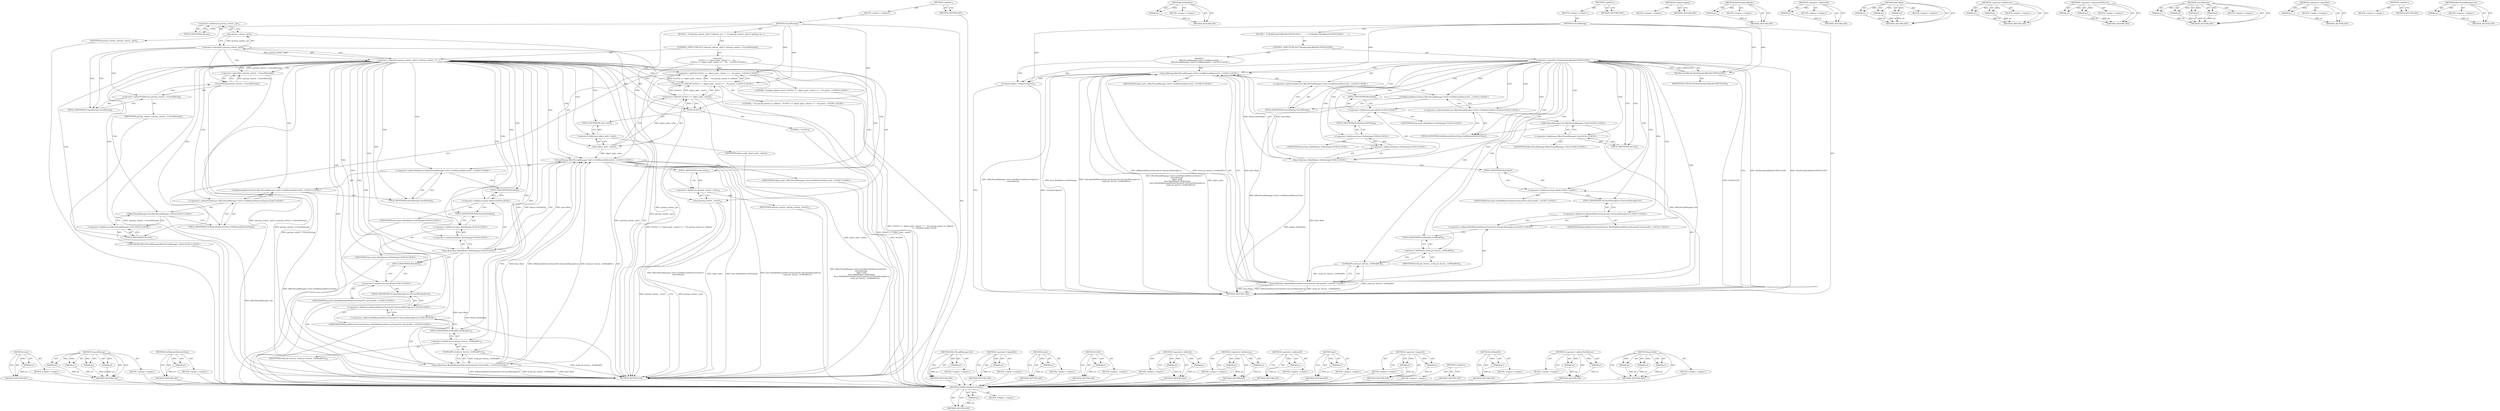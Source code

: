 digraph "base.Bind" {
vulnerable_84 [label=<(METHOD,GetBluetoothDeviceClient)>];
vulnerable_85 [label=<(PARAM,p1)>];
vulnerable_86 [label=<(BLOCK,&lt;empty&gt;,&lt;empty&gt;)>];
vulnerable_87 [label=<(METHOD_RETURN,ANY)>];
vulnerable_107 [label=<(METHOD,GetWeakPtr)>];
vulnerable_108 [label=<(PARAM,p1)>];
vulnerable_109 [label=<(BLOCK,&lt;empty&gt;,&lt;empty&gt;)>];
vulnerable_110 [label=<(METHOD_RETURN,ANY)>];
vulnerable_6 [label=<(METHOD,&lt;global&gt;)<SUB>1</SUB>>];
vulnerable_7 [label=<(BLOCK,&lt;empty&gt;,&lt;empty&gt;)<SUB>1</SUB>>];
vulnerable_8 [label=<(METHOD,CancelPairing)<SUB>1</SUB>>];
vulnerable_9 [label=<(BLOCK,{
  if (!RunPairingCallbacks(CANCELLED)) {
    ...,{
  if (!RunPairingCallbacks(CANCELLED)) {
    ...)<SUB>1</SUB>>];
vulnerable_10 [label=<(CONTROL_STRUCTURE,IF,if (!RunPairingCallbacks(CANCELLED)))<SUB>2</SUB>>];
vulnerable_11 [label=<(&lt;operator&gt;.logicalNot,!RunPairingCallbacks(CANCELLED))<SUB>2</SUB>>];
vulnerable_12 [label=<(RunPairingCallbacks,RunPairingCallbacks(CANCELLED))<SUB>2</SUB>>];
vulnerable_13 [label=<(IDENTIFIER,CANCELLED,RunPairingCallbacks(CANCELLED))<SUB>2</SUB>>];
vulnerable_14 [label="<(BLOCK,{
     DBusThreadManager::Get()-&gt;GetBluetoothDe...,{
     DBusThreadManager::Get()-&gt;GetBluetoothDe...)<SUB>2</SUB>>"];
vulnerable_15 [label="<(CancelPairing,DBusThreadManager::Get()-&gt;GetBluetoothDeviceCli...)<SUB>3</SUB>>"];
vulnerable_16 [label="<(&lt;operator&gt;.indirectFieldAccess,DBusThreadManager::Get()-&gt;GetBluetoothDeviceCli...)<SUB>3</SUB>>"];
vulnerable_17 [label="<(GetBluetoothDeviceClient,DBusThreadManager::Get()-&gt;GetBluetoothDeviceCli...)<SUB>3</SUB>>"];
vulnerable_18 [label="<(&lt;operator&gt;.indirectFieldAccess,DBusThreadManager::Get()-&gt;GetBluetoothDeviceClient)<SUB>3</SUB>>"];
vulnerable_19 [label="<(DBusThreadManager.Get,DBusThreadManager::Get())<SUB>3</SUB>>"];
vulnerable_20 [label="<(&lt;operator&gt;.fieldAccess,DBusThreadManager::Get)<SUB>3</SUB>>"];
vulnerable_21 [label="<(IDENTIFIER,DBusThreadManager,DBusThreadManager::Get())<SUB>3</SUB>>"];
vulnerable_22 [label=<(FIELD_IDENTIFIER,Get,Get)<SUB>3</SUB>>];
vulnerable_23 [label=<(FIELD_IDENTIFIER,GetBluetoothDeviceClient,GetBluetoothDeviceClient)<SUB>3</SUB>>];
vulnerable_24 [label=<(FIELD_IDENTIFIER,CancelPairing,CancelPairing)<SUB>3</SUB>>];
vulnerable_25 [label="<(IDENTIFIER,object_path_,DBusThreadManager::Get()-&gt;GetBluetoothDeviceCli...)<SUB>5</SUB>>"];
vulnerable_26 [label="<(base.Bind,base::Bind(&amp;base::DoNothing))<SUB>6</SUB>>"];
vulnerable_27 [label="<(&lt;operator&gt;.fieldAccess,base::Bind)<SUB>6</SUB>>"];
vulnerable_28 [label="<(IDENTIFIER,base,base::Bind(&amp;base::DoNothing))<SUB>6</SUB>>"];
vulnerable_29 [label=<(FIELD_IDENTIFIER,Bind,Bind)<SUB>6</SUB>>];
vulnerable_30 [label="<(&lt;operator&gt;.addressOf,&amp;base::DoNothing)<SUB>6</SUB>>"];
vulnerable_31 [label="<(&lt;operator&gt;.fieldAccess,base::DoNothing)<SUB>6</SUB>>"];
vulnerable_32 [label="<(IDENTIFIER,base,base::Bind(&amp;base::DoNothing))<SUB>6</SUB>>"];
vulnerable_33 [label=<(FIELD_IDENTIFIER,DoNothing,DoNothing)<SUB>6</SUB>>];
vulnerable_34 [label="<(base.Bind,base::Bind(&amp;BluetoothDeviceChromeOS::OnCancelPa...)<SUB>7</SUB>>"];
vulnerable_35 [label="<(&lt;operator&gt;.fieldAccess,base::Bind)<SUB>7</SUB>>"];
vulnerable_36 [label="<(IDENTIFIER,base,base::Bind(&amp;BluetoothDeviceChromeOS::OnCancelPa...)<SUB>7</SUB>>"];
vulnerable_37 [label=<(FIELD_IDENTIFIER,Bind,Bind)<SUB>7</SUB>>];
vulnerable_38 [label="<(&lt;operator&gt;.addressOf,&amp;BluetoothDeviceChromeOS::OnCancelPairingError)<SUB>7</SUB>>"];
vulnerable_39 [label="<(&lt;operator&gt;.fieldAccess,BluetoothDeviceChromeOS::OnCancelPairingError)<SUB>7</SUB>>"];
vulnerable_40 [label="<(IDENTIFIER,BluetoothDeviceChromeOS,base::Bind(&amp;BluetoothDeviceChromeOS::OnCancelPa...)<SUB>7</SUB>>"];
vulnerable_41 [label=<(FIELD_IDENTIFIER,OnCancelPairingError,OnCancelPairingError)<SUB>7</SUB>>];
vulnerable_42 [label=<(GetWeakPtr,weak_ptr_factory_.GetWeakPtr())<SUB>8</SUB>>];
vulnerable_43 [label=<(&lt;operator&gt;.fieldAccess,weak_ptr_factory_.GetWeakPtr)<SUB>8</SUB>>];
vulnerable_44 [label=<(IDENTIFIER,weak_ptr_factory_,weak_ptr_factory_.GetWeakPtr())<SUB>8</SUB>>];
vulnerable_45 [label=<(FIELD_IDENTIFIER,GetWeakPtr,GetWeakPtr)<SUB>8</SUB>>];
vulnerable_46 [label=<(UnregisterAgent,UnregisterAgent())<SUB>10</SUB>>];
vulnerable_47 [label=<(METHOD_RETURN,void)<SUB>1</SUB>>];
vulnerable_49 [label=<(METHOD_RETURN,ANY)<SUB>1</SUB>>];
vulnerable_111 [label=<(METHOD,UnregisterAgent)>];
vulnerable_112 [label=<(BLOCK,&lt;empty&gt;,&lt;empty&gt;)>];
vulnerable_113 [label=<(METHOD_RETURN,ANY)>];
vulnerable_68 [label=<(METHOD,RunPairingCallbacks)>];
vulnerable_69 [label=<(PARAM,p1)>];
vulnerable_70 [label=<(BLOCK,&lt;empty&gt;,&lt;empty&gt;)>];
vulnerable_71 [label=<(METHOD_RETURN,ANY)>];
vulnerable_103 [label=<(METHOD,&lt;operator&gt;.addressOf)>];
vulnerable_104 [label=<(PARAM,p1)>];
vulnerable_105 [label=<(BLOCK,&lt;empty&gt;,&lt;empty&gt;)>];
vulnerable_106 [label=<(METHOD_RETURN,ANY)>];
vulnerable_97 [label=<(METHOD,base.Bind)>];
vulnerable_98 [label=<(PARAM,p1)>];
vulnerable_99 [label=<(PARAM,p2)>];
vulnerable_100 [label=<(PARAM,p3)>];
vulnerable_101 [label=<(BLOCK,&lt;empty&gt;,&lt;empty&gt;)>];
vulnerable_102 [label=<(METHOD_RETURN,ANY)>];
vulnerable_92 [label=<(METHOD,&lt;operator&gt;.fieldAccess)>];
vulnerable_93 [label=<(PARAM,p1)>];
vulnerable_94 [label=<(PARAM,p2)>];
vulnerable_95 [label=<(BLOCK,&lt;empty&gt;,&lt;empty&gt;)>];
vulnerable_96 [label=<(METHOD_RETURN,ANY)>];
vulnerable_79 [label=<(METHOD,&lt;operator&gt;.indirectFieldAccess)>];
vulnerable_80 [label=<(PARAM,p1)>];
vulnerable_81 [label=<(PARAM,p2)>];
vulnerable_82 [label=<(BLOCK,&lt;empty&gt;,&lt;empty&gt;)>];
vulnerable_83 [label=<(METHOD_RETURN,ANY)>];
vulnerable_72 [label=<(METHOD,CancelPairing)>];
vulnerable_73 [label=<(PARAM,p1)>];
vulnerable_74 [label=<(PARAM,p2)>];
vulnerable_75 [label=<(PARAM,p3)>];
vulnerable_76 [label=<(PARAM,p4)>];
vulnerable_77 [label=<(BLOCK,&lt;empty&gt;,&lt;empty&gt;)>];
vulnerable_78 [label=<(METHOD_RETURN,ANY)>];
vulnerable_64 [label=<(METHOD,&lt;operator&gt;.logicalNot)>];
vulnerable_65 [label=<(PARAM,p1)>];
vulnerable_66 [label=<(BLOCK,&lt;empty&gt;,&lt;empty&gt;)>];
vulnerable_67 [label=<(METHOD_RETURN,ANY)>];
vulnerable_58 [label=<(METHOD,&lt;global&gt;)<SUB>1</SUB>>];
vulnerable_59 [label=<(BLOCK,&lt;empty&gt;,&lt;empty&gt;)>];
vulnerable_60 [label=<(METHOD_RETURN,ANY)>];
vulnerable_88 [label=<(METHOD,DBusThreadManager.Get)>];
vulnerable_89 [label=<(PARAM,p1)>];
vulnerable_90 [label=<(BLOCK,&lt;empty&gt;,&lt;empty&gt;)>];
vulnerable_91 [label=<(METHOD_RETURN,ANY)>];
fixed_157 [label=<(METHOD,reset)>];
fixed_158 [label=<(PARAM,p1)>];
fixed_159 [label=<(BLOCK,&lt;empty&gt;,&lt;empty&gt;)>];
fixed_160 [label=<(METHOD_RETURN,ANY)>];
fixed_110 [label=<(METHOD,CancelPairing)>];
fixed_111 [label=<(PARAM,p1)>];
fixed_112 [label=<(PARAM,p2)>];
fixed_113 [label=<(PARAM,p3)>];
fixed_114 [label=<(PARAM,p4)>];
fixed_115 [label=<(BLOCK,&lt;empty&gt;,&lt;empty&gt;)>];
fixed_116 [label=<(METHOD_RETURN,ANY)>];
fixed_135 [label=<(METHOD,GetBluetoothDeviceClient)>];
fixed_136 [label=<(PARAM,p1)>];
fixed_137 [label=<(BLOCK,&lt;empty&gt;,&lt;empty&gt;)>];
fixed_138 [label=<(METHOD_RETURN,ANY)>];
fixed_6 [label=<(METHOD,&lt;global&gt;)<SUB>1</SUB>>];
fixed_7 [label=<(BLOCK,&lt;empty&gt;,&lt;empty&gt;)<SUB>1</SUB>>];
fixed_8 [label=<(METHOD,CancelPairing)<SUB>1</SUB>>];
fixed_9 [label=<(BLOCK,{
  if (!pairing_context_.get() || !pairing_con...,{
  if (!pairing_context_.get() || !pairing_con...)<SUB>1</SUB>>];
fixed_10 [label=<(CONTROL_STRUCTURE,IF,if (!pairing_context_.get() || !pairing_context_-&gt;CancelPairing()))<SUB>2</SUB>>];
fixed_11 [label=<(&lt;operator&gt;.logicalOr,!pairing_context_.get() || !pairing_context_-&gt;C...)<SUB>2</SUB>>];
fixed_12 [label=<(&lt;operator&gt;.logicalNot,!pairing_context_.get())<SUB>2</SUB>>];
fixed_13 [label=<(get,pairing_context_.get())<SUB>2</SUB>>];
fixed_14 [label=<(&lt;operator&gt;.fieldAccess,pairing_context_.get)<SUB>2</SUB>>];
fixed_15 [label=<(IDENTIFIER,pairing_context_,pairing_context_.get())<SUB>2</SUB>>];
fixed_16 [label=<(FIELD_IDENTIFIER,get,get)<SUB>2</SUB>>];
fixed_17 [label=<(&lt;operator&gt;.logicalNot,!pairing_context_-&gt;CancelPairing())<SUB>2</SUB>>];
fixed_18 [label=<(CancelPairing,pairing_context_-&gt;CancelPairing())<SUB>2</SUB>>];
fixed_19 [label=<(&lt;operator&gt;.indirectFieldAccess,pairing_context_-&gt;CancelPairing)<SUB>2</SUB>>];
fixed_20 [label=<(IDENTIFIER,pairing_context_,pairing_context_-&gt;CancelPairing())<SUB>2</SUB>>];
fixed_21 [label=<(FIELD_IDENTIFIER,CancelPairing,CancelPairing)<SUB>2</SUB>>];
fixed_22 [label="<(BLOCK,{
    VLOG(1) &lt;&lt; object_path_.value() &lt;&lt; &quot;: No ...,{
    VLOG(1) &lt;&lt; object_path_.value() &lt;&lt; &quot;: No ...)<SUB>2</SUB>>"];
fixed_23 [label="<(&lt;operator&gt;.shiftLeft,VLOG(1) &lt;&lt; object_path_.value() &lt;&lt; &quot;: No pairin...)<SUB>3</SUB>>"];
fixed_24 [label="<(&lt;operator&gt;.shiftLeft,VLOG(1) &lt;&lt; object_path_.value() &lt;&lt; &quot;: No pairin...)<SUB>3</SUB>>"];
fixed_25 [label=<(&lt;operator&gt;.shiftLeft,VLOG(1) &lt;&lt; object_path_.value())<SUB>3</SUB>>];
fixed_26 [label=<(VLOG,VLOG(1))<SUB>3</SUB>>];
fixed_27 [label=<(LITERAL,1,VLOG(1))<SUB>3</SUB>>];
fixed_28 [label=<(value,object_path_.value())<SUB>3</SUB>>];
fixed_29 [label=<(&lt;operator&gt;.fieldAccess,object_path_.value)<SUB>3</SUB>>];
fixed_30 [label=<(IDENTIFIER,object_path_,object_path_.value())<SUB>3</SUB>>];
fixed_31 [label=<(FIELD_IDENTIFIER,value,value)<SUB>3</SUB>>];
fixed_32 [label="<(LITERAL,&quot;: No pairing context or callback. &quot;,VLOG(1) &lt;&lt; object_path_.value() &lt;&lt; &quot;: No pairin...)<SUB>3</SUB>>"];
fixed_33 [label="<(LITERAL,&quot;Sending explicit cancel&quot;,VLOG(1) &lt;&lt; object_path_.value() &lt;&lt; &quot;: No pairin...)<SUB>4</SUB>>"];
fixed_34 [label="<(CancelPairing,DBusThreadManager::Get()-&gt;GetBluetoothDeviceCli...)<SUB>5</SUB>>"];
fixed_35 [label="<(&lt;operator&gt;.indirectFieldAccess,DBusThreadManager::Get()-&gt;GetBluetoothDeviceCli...)<SUB>5</SUB>>"];
fixed_36 [label="<(GetBluetoothDeviceClient,DBusThreadManager::Get()-&gt;GetBluetoothDeviceCli...)<SUB>5</SUB>>"];
fixed_37 [label="<(&lt;operator&gt;.indirectFieldAccess,DBusThreadManager::Get()-&gt;GetBluetoothDeviceClient)<SUB>5</SUB>>"];
fixed_38 [label="<(DBusThreadManager.Get,DBusThreadManager::Get())<SUB>5</SUB>>"];
fixed_39 [label="<(&lt;operator&gt;.fieldAccess,DBusThreadManager::Get)<SUB>5</SUB>>"];
fixed_40 [label="<(IDENTIFIER,DBusThreadManager,DBusThreadManager::Get())<SUB>5</SUB>>"];
fixed_41 [label=<(FIELD_IDENTIFIER,Get,Get)<SUB>5</SUB>>];
fixed_42 [label=<(FIELD_IDENTIFIER,GetBluetoothDeviceClient,GetBluetoothDeviceClient)<SUB>5</SUB>>];
fixed_43 [label=<(FIELD_IDENTIFIER,CancelPairing,CancelPairing)<SUB>5</SUB>>];
fixed_44 [label="<(IDENTIFIER,object_path_,DBusThreadManager::Get()-&gt;GetBluetoothDeviceCli...)<SUB>7</SUB>>"];
fixed_45 [label="<(base.Bind,base::Bind(&amp;base::DoNothing))<SUB>8</SUB>>"];
fixed_46 [label="<(&lt;operator&gt;.fieldAccess,base::Bind)<SUB>8</SUB>>"];
fixed_47 [label="<(IDENTIFIER,base,base::Bind(&amp;base::DoNothing))<SUB>8</SUB>>"];
fixed_48 [label=<(FIELD_IDENTIFIER,Bind,Bind)<SUB>8</SUB>>];
fixed_49 [label="<(&lt;operator&gt;.addressOf,&amp;base::DoNothing)<SUB>8</SUB>>"];
fixed_50 [label="<(&lt;operator&gt;.fieldAccess,base::DoNothing)<SUB>8</SUB>>"];
fixed_51 [label="<(IDENTIFIER,base,base::Bind(&amp;base::DoNothing))<SUB>8</SUB>>"];
fixed_52 [label=<(FIELD_IDENTIFIER,DoNothing,DoNothing)<SUB>8</SUB>>];
fixed_53 [label="<(base.Bind,base::Bind(&amp;BluetoothDeviceChromeOS::OnCancelPa...)<SUB>9</SUB>>"];
fixed_54 [label="<(&lt;operator&gt;.fieldAccess,base::Bind)<SUB>9</SUB>>"];
fixed_55 [label="<(IDENTIFIER,base,base::Bind(&amp;BluetoothDeviceChromeOS::OnCancelPa...)<SUB>9</SUB>>"];
fixed_56 [label=<(FIELD_IDENTIFIER,Bind,Bind)<SUB>9</SUB>>];
fixed_57 [label="<(&lt;operator&gt;.addressOf,&amp;BluetoothDeviceChromeOS::OnCancelPairingError)<SUB>9</SUB>>"];
fixed_58 [label="<(&lt;operator&gt;.fieldAccess,BluetoothDeviceChromeOS::OnCancelPairingError)<SUB>9</SUB>>"];
fixed_59 [label="<(IDENTIFIER,BluetoothDeviceChromeOS,base::Bind(&amp;BluetoothDeviceChromeOS::OnCancelPa...)<SUB>9</SUB>>"];
fixed_60 [label=<(FIELD_IDENTIFIER,OnCancelPairingError,OnCancelPairingError)<SUB>9</SUB>>];
fixed_61 [label=<(GetWeakPtr,weak_ptr_factory_.GetWeakPtr())<SUB>10</SUB>>];
fixed_62 [label=<(&lt;operator&gt;.fieldAccess,weak_ptr_factory_.GetWeakPtr)<SUB>10</SUB>>];
fixed_63 [label=<(IDENTIFIER,weak_ptr_factory_,weak_ptr_factory_.GetWeakPtr())<SUB>10</SUB>>];
fixed_64 [label=<(FIELD_IDENTIFIER,GetWeakPtr,GetWeakPtr)<SUB>10</SUB>>];
fixed_65 [label=<(reset,pairing_context_.reset())<SUB>14</SUB>>];
fixed_66 [label=<(&lt;operator&gt;.fieldAccess,pairing_context_.reset)<SUB>14</SUB>>];
fixed_67 [label=<(IDENTIFIER,pairing_context_,pairing_context_.reset())<SUB>14</SUB>>];
fixed_68 [label=<(FIELD_IDENTIFIER,reset,reset)<SUB>14</SUB>>];
fixed_69 [label=<(METHOD_RETURN,void)<SUB>1</SUB>>];
fixed_71 [label=<(METHOD_RETURN,ANY)<SUB>1</SUB>>];
fixed_139 [label=<(METHOD,DBusThreadManager.Get)>];
fixed_140 [label=<(PARAM,p1)>];
fixed_141 [label=<(BLOCK,&lt;empty&gt;,&lt;empty&gt;)>];
fixed_142 [label=<(METHOD_RETURN,ANY)>];
fixed_97 [label=<(METHOD,&lt;operator&gt;.logicalNot)>];
fixed_98 [label=<(PARAM,p1)>];
fixed_99 [label=<(BLOCK,&lt;empty&gt;,&lt;empty&gt;)>];
fixed_100 [label=<(METHOD_RETURN,ANY)>];
fixed_131 [label=<(METHOD,value)>];
fixed_132 [label=<(PARAM,p1)>];
fixed_133 [label=<(BLOCK,&lt;empty&gt;,&lt;empty&gt;)>];
fixed_134 [label=<(METHOD_RETURN,ANY)>];
fixed_127 [label=<(METHOD,VLOG)>];
fixed_128 [label=<(PARAM,p1)>];
fixed_129 [label=<(BLOCK,&lt;empty&gt;,&lt;empty&gt;)>];
fixed_130 [label=<(METHOD_RETURN,ANY)>];
fixed_122 [label=<(METHOD,&lt;operator&gt;.shiftLeft)>];
fixed_123 [label=<(PARAM,p1)>];
fixed_124 [label=<(PARAM,p2)>];
fixed_125 [label=<(BLOCK,&lt;empty&gt;,&lt;empty&gt;)>];
fixed_126 [label=<(METHOD_RETURN,ANY)>];
fixed_105 [label=<(METHOD,&lt;operator&gt;.fieldAccess)>];
fixed_106 [label=<(PARAM,p1)>];
fixed_107 [label=<(PARAM,p2)>];
fixed_108 [label=<(BLOCK,&lt;empty&gt;,&lt;empty&gt;)>];
fixed_109 [label=<(METHOD_RETURN,ANY)>];
fixed_149 [label=<(METHOD,&lt;operator&gt;.addressOf)>];
fixed_150 [label=<(PARAM,p1)>];
fixed_151 [label=<(BLOCK,&lt;empty&gt;,&lt;empty&gt;)>];
fixed_152 [label=<(METHOD_RETURN,ANY)>];
fixed_101 [label=<(METHOD,get)>];
fixed_102 [label=<(PARAM,p1)>];
fixed_103 [label=<(BLOCK,&lt;empty&gt;,&lt;empty&gt;)>];
fixed_104 [label=<(METHOD_RETURN,ANY)>];
fixed_92 [label=<(METHOD,&lt;operator&gt;.logicalOr)>];
fixed_93 [label=<(PARAM,p1)>];
fixed_94 [label=<(PARAM,p2)>];
fixed_95 [label=<(BLOCK,&lt;empty&gt;,&lt;empty&gt;)>];
fixed_96 [label=<(METHOD_RETURN,ANY)>];
fixed_86 [label=<(METHOD,&lt;global&gt;)<SUB>1</SUB>>];
fixed_87 [label=<(BLOCK,&lt;empty&gt;,&lt;empty&gt;)>];
fixed_88 [label=<(METHOD_RETURN,ANY)>];
fixed_153 [label=<(METHOD,GetWeakPtr)>];
fixed_154 [label=<(PARAM,p1)>];
fixed_155 [label=<(BLOCK,&lt;empty&gt;,&lt;empty&gt;)>];
fixed_156 [label=<(METHOD_RETURN,ANY)>];
fixed_117 [label=<(METHOD,&lt;operator&gt;.indirectFieldAccess)>];
fixed_118 [label=<(PARAM,p1)>];
fixed_119 [label=<(PARAM,p2)>];
fixed_120 [label=<(BLOCK,&lt;empty&gt;,&lt;empty&gt;)>];
fixed_121 [label=<(METHOD_RETURN,ANY)>];
fixed_143 [label=<(METHOD,base.Bind)>];
fixed_144 [label=<(PARAM,p1)>];
fixed_145 [label=<(PARAM,p2)>];
fixed_146 [label=<(PARAM,p3)>];
fixed_147 [label=<(BLOCK,&lt;empty&gt;,&lt;empty&gt;)>];
fixed_148 [label=<(METHOD_RETURN,ANY)>];
vulnerable_84 -> vulnerable_85  [key=0, label="AST: "];
vulnerable_84 -> vulnerable_85  [key=1, label="DDG: "];
vulnerable_84 -> vulnerable_86  [key=0, label="AST: "];
vulnerable_84 -> vulnerable_87  [key=0, label="AST: "];
vulnerable_84 -> vulnerable_87  [key=1, label="CFG: "];
vulnerable_85 -> vulnerable_87  [key=0, label="DDG: p1"];
vulnerable_107 -> vulnerable_108  [key=0, label="AST: "];
vulnerable_107 -> vulnerable_108  [key=1, label="DDG: "];
vulnerable_107 -> vulnerable_109  [key=0, label="AST: "];
vulnerable_107 -> vulnerable_110  [key=0, label="AST: "];
vulnerable_107 -> vulnerable_110  [key=1, label="CFG: "];
vulnerable_108 -> vulnerable_110  [key=0, label="DDG: p1"];
vulnerable_6 -> vulnerable_7  [key=0, label="AST: "];
vulnerable_6 -> vulnerable_49  [key=0, label="AST: "];
vulnerable_6 -> vulnerable_49  [key=1, label="CFG: "];
vulnerable_7 -> vulnerable_8  [key=0, label="AST: "];
vulnerable_8 -> vulnerable_9  [key=0, label="AST: "];
vulnerable_8 -> vulnerable_47  [key=0, label="AST: "];
vulnerable_8 -> vulnerable_12  [key=0, label="CFG: "];
vulnerable_8 -> vulnerable_12  [key=1, label="DDG: "];
vulnerable_8 -> vulnerable_46  [key=0, label="DDG: "];
vulnerable_8 -> vulnerable_15  [key=0, label="DDG: "];
vulnerable_9 -> vulnerable_10  [key=0, label="AST: "];
vulnerable_10 -> vulnerable_11  [key=0, label="AST: "];
vulnerable_10 -> vulnerable_14  [key=0, label="AST: "];
vulnerable_11 -> vulnerable_12  [key=0, label="AST: "];
vulnerable_11 -> vulnerable_47  [key=0, label="CFG: "];
vulnerable_11 -> vulnerable_47  [key=1, label="DDG: RunPairingCallbacks(CANCELLED)"];
vulnerable_11 -> vulnerable_47  [key=2, label="DDG: !RunPairingCallbacks(CANCELLED)"];
vulnerable_11 -> vulnerable_22  [key=0, label="CFG: "];
vulnerable_11 -> vulnerable_22  [key=1, label="CDG: "];
vulnerable_11 -> vulnerable_24  [key=0, label="CDG: "];
vulnerable_11 -> vulnerable_16  [key=0, label="CDG: "];
vulnerable_11 -> vulnerable_17  [key=0, label="CDG: "];
vulnerable_11 -> vulnerable_15  [key=0, label="CDG: "];
vulnerable_11 -> vulnerable_30  [key=0, label="CDG: "];
vulnerable_11 -> vulnerable_34  [key=0, label="CDG: "];
vulnerable_11 -> vulnerable_33  [key=0, label="CDG: "];
vulnerable_11 -> vulnerable_26  [key=0, label="CDG: "];
vulnerable_11 -> vulnerable_42  [key=0, label="CDG: "];
vulnerable_11 -> vulnerable_23  [key=0, label="CDG: "];
vulnerable_11 -> vulnerable_19  [key=0, label="CDG: "];
vulnerable_11 -> vulnerable_37  [key=0, label="CDG: "];
vulnerable_11 -> vulnerable_46  [key=0, label="CDG: "];
vulnerable_11 -> vulnerable_20  [key=0, label="CDG: "];
vulnerable_11 -> vulnerable_38  [key=0, label="CDG: "];
vulnerable_11 -> vulnerable_41  [key=0, label="CDG: "];
vulnerable_11 -> vulnerable_45  [key=0, label="CDG: "];
vulnerable_11 -> vulnerable_27  [key=0, label="CDG: "];
vulnerable_11 -> vulnerable_29  [key=0, label="CDG: "];
vulnerable_11 -> vulnerable_18  [key=0, label="CDG: "];
vulnerable_11 -> vulnerable_35  [key=0, label="CDG: "];
vulnerable_11 -> vulnerable_39  [key=0, label="CDG: "];
vulnerable_11 -> vulnerable_31  [key=0, label="CDG: "];
vulnerable_11 -> vulnerable_43  [key=0, label="CDG: "];
vulnerable_12 -> vulnerable_13  [key=0, label="AST: "];
vulnerable_12 -> vulnerable_11  [key=0, label="CFG: "];
vulnerable_12 -> vulnerable_11  [key=1, label="DDG: CANCELLED"];
vulnerable_12 -> vulnerable_47  [key=0, label="DDG: CANCELLED"];
vulnerable_14 -> vulnerable_15  [key=0, label="AST: "];
vulnerable_14 -> vulnerable_46  [key=0, label="AST: "];
vulnerable_15 -> vulnerable_16  [key=0, label="AST: "];
vulnerable_15 -> vulnerable_25  [key=0, label="AST: "];
vulnerable_15 -> vulnerable_26  [key=0, label="AST: "];
vulnerable_15 -> vulnerable_34  [key=0, label="AST: "];
vulnerable_15 -> vulnerable_46  [key=0, label="CFG: "];
vulnerable_15 -> vulnerable_47  [key=0, label="DDG: DBusThreadManager::Get()-&gt;GetBluetoothDeviceClient()-&gt;
         CancelPairing"];
vulnerable_15 -> vulnerable_47  [key=1, label="DDG: base::Bind(&amp;base::DoNothing)"];
vulnerable_15 -> vulnerable_47  [key=2, label="DDG: base::Bind(&amp;BluetoothDeviceChromeOS::OnCancelPairingError,
                        weak_ptr_factory_.GetWeakPtr())"];
vulnerable_15 -> vulnerable_47  [key=3, label="DDG: DBusThreadManager::Get()-&gt;GetBluetoothDeviceClient()-&gt;
         CancelPairing(
             object_path_,
            base::Bind(&amp;base::DoNothing),
            base::Bind(&amp;BluetoothDeviceChromeOS::OnCancelPairingError,
                        weak_ptr_factory_.GetWeakPtr()))"];
vulnerable_15 -> vulnerable_47  [key=4, label="DDG: object_path_"];
vulnerable_16 -> vulnerable_17  [key=0, label="AST: "];
vulnerable_16 -> vulnerable_24  [key=0, label="AST: "];
vulnerable_16 -> vulnerable_29  [key=0, label="CFG: "];
vulnerable_17 -> vulnerable_18  [key=0, label="AST: "];
vulnerable_17 -> vulnerable_24  [key=0, label="CFG: "];
vulnerable_17 -> vulnerable_47  [key=0, label="DDG: DBusThreadManager::Get()-&gt;GetBluetoothDeviceClient"];
vulnerable_18 -> vulnerable_19  [key=0, label="AST: "];
vulnerable_18 -> vulnerable_23  [key=0, label="AST: "];
vulnerable_18 -> vulnerable_17  [key=0, label="CFG: "];
vulnerable_19 -> vulnerable_20  [key=0, label="AST: "];
vulnerable_19 -> vulnerable_23  [key=0, label="CFG: "];
vulnerable_19 -> vulnerable_47  [key=0, label="DDG: DBusThreadManager::Get"];
vulnerable_20 -> vulnerable_21  [key=0, label="AST: "];
vulnerable_20 -> vulnerable_22  [key=0, label="AST: "];
vulnerable_20 -> vulnerable_19  [key=0, label="CFG: "];
vulnerable_22 -> vulnerable_20  [key=0, label="CFG: "];
vulnerable_23 -> vulnerable_18  [key=0, label="CFG: "];
vulnerable_24 -> vulnerable_16  [key=0, label="CFG: "];
vulnerable_26 -> vulnerable_27  [key=0, label="AST: "];
vulnerable_26 -> vulnerable_30  [key=0, label="AST: "];
vulnerable_26 -> vulnerable_37  [key=0, label="CFG: "];
vulnerable_26 -> vulnerable_47  [key=0, label="DDG: &amp;base::DoNothing"];
vulnerable_26 -> vulnerable_15  [key=0, label="DDG: base::Bind"];
vulnerable_26 -> vulnerable_15  [key=1, label="DDG: &amp;base::DoNothing"];
vulnerable_26 -> vulnerable_34  [key=0, label="DDG: base::Bind"];
vulnerable_27 -> vulnerable_28  [key=0, label="AST: "];
vulnerable_27 -> vulnerable_29  [key=0, label="AST: "];
vulnerable_27 -> vulnerable_33  [key=0, label="CFG: "];
vulnerable_29 -> vulnerable_27  [key=0, label="CFG: "];
vulnerable_30 -> vulnerable_31  [key=0, label="AST: "];
vulnerable_30 -> vulnerable_26  [key=0, label="CFG: "];
vulnerable_31 -> vulnerable_32  [key=0, label="AST: "];
vulnerable_31 -> vulnerable_33  [key=0, label="AST: "];
vulnerable_31 -> vulnerable_30  [key=0, label="CFG: "];
vulnerable_33 -> vulnerable_31  [key=0, label="CFG: "];
vulnerable_34 -> vulnerable_35  [key=0, label="AST: "];
vulnerable_34 -> vulnerable_38  [key=0, label="AST: "];
vulnerable_34 -> vulnerable_42  [key=0, label="AST: "];
vulnerable_34 -> vulnerable_15  [key=0, label="CFG: "];
vulnerable_34 -> vulnerable_15  [key=1, label="DDG: base::Bind"];
vulnerable_34 -> vulnerable_15  [key=2, label="DDG: &amp;BluetoothDeviceChromeOS::OnCancelPairingError"];
vulnerable_34 -> vulnerable_15  [key=3, label="DDG: weak_ptr_factory_.GetWeakPtr()"];
vulnerable_34 -> vulnerable_47  [key=0, label="DDG: base::Bind"];
vulnerable_34 -> vulnerable_47  [key=1, label="DDG: &amp;BluetoothDeviceChromeOS::OnCancelPairingError"];
vulnerable_34 -> vulnerable_47  [key=2, label="DDG: weak_ptr_factory_.GetWeakPtr()"];
vulnerable_35 -> vulnerable_36  [key=0, label="AST: "];
vulnerable_35 -> vulnerable_37  [key=0, label="AST: "];
vulnerable_35 -> vulnerable_41  [key=0, label="CFG: "];
vulnerable_37 -> vulnerable_35  [key=0, label="CFG: "];
vulnerable_38 -> vulnerable_39  [key=0, label="AST: "];
vulnerable_38 -> vulnerable_45  [key=0, label="CFG: "];
vulnerable_39 -> vulnerable_40  [key=0, label="AST: "];
vulnerable_39 -> vulnerable_41  [key=0, label="AST: "];
vulnerable_39 -> vulnerable_38  [key=0, label="CFG: "];
vulnerable_41 -> vulnerable_39  [key=0, label="CFG: "];
vulnerable_42 -> vulnerable_43  [key=0, label="AST: "];
vulnerable_42 -> vulnerable_34  [key=0, label="CFG: "];
vulnerable_42 -> vulnerable_34  [key=1, label="DDG: weak_ptr_factory_.GetWeakPtr"];
vulnerable_42 -> vulnerable_47  [key=0, label="DDG: weak_ptr_factory_.GetWeakPtr"];
vulnerable_43 -> vulnerable_44  [key=0, label="AST: "];
vulnerable_43 -> vulnerable_45  [key=0, label="AST: "];
vulnerable_43 -> vulnerable_42  [key=0, label="CFG: "];
vulnerable_45 -> vulnerable_43  [key=0, label="CFG: "];
vulnerable_46 -> vulnerable_47  [key=0, label="CFG: "];
vulnerable_46 -> vulnerable_47  [key=1, label="DDG: UnregisterAgent()"];
vulnerable_111 -> vulnerable_112  [key=0, label="AST: "];
vulnerable_111 -> vulnerable_113  [key=0, label="AST: "];
vulnerable_111 -> vulnerable_113  [key=1, label="CFG: "];
vulnerable_68 -> vulnerable_69  [key=0, label="AST: "];
vulnerable_68 -> vulnerable_69  [key=1, label="DDG: "];
vulnerable_68 -> vulnerable_70  [key=0, label="AST: "];
vulnerable_68 -> vulnerable_71  [key=0, label="AST: "];
vulnerable_68 -> vulnerable_71  [key=1, label="CFG: "];
vulnerable_69 -> vulnerable_71  [key=0, label="DDG: p1"];
vulnerable_103 -> vulnerable_104  [key=0, label="AST: "];
vulnerable_103 -> vulnerable_104  [key=1, label="DDG: "];
vulnerable_103 -> vulnerable_105  [key=0, label="AST: "];
vulnerable_103 -> vulnerable_106  [key=0, label="AST: "];
vulnerable_103 -> vulnerable_106  [key=1, label="CFG: "];
vulnerable_104 -> vulnerable_106  [key=0, label="DDG: p1"];
vulnerable_97 -> vulnerable_98  [key=0, label="AST: "];
vulnerable_97 -> vulnerable_98  [key=1, label="DDG: "];
vulnerable_97 -> vulnerable_101  [key=0, label="AST: "];
vulnerable_97 -> vulnerable_99  [key=0, label="AST: "];
vulnerable_97 -> vulnerable_99  [key=1, label="DDG: "];
vulnerable_97 -> vulnerable_102  [key=0, label="AST: "];
vulnerable_97 -> vulnerable_102  [key=1, label="CFG: "];
vulnerable_97 -> vulnerable_100  [key=0, label="AST: "];
vulnerable_97 -> vulnerable_100  [key=1, label="DDG: "];
vulnerable_98 -> vulnerable_102  [key=0, label="DDG: p1"];
vulnerable_99 -> vulnerable_102  [key=0, label="DDG: p2"];
vulnerable_100 -> vulnerable_102  [key=0, label="DDG: p3"];
vulnerable_92 -> vulnerable_93  [key=0, label="AST: "];
vulnerable_92 -> vulnerable_93  [key=1, label="DDG: "];
vulnerable_92 -> vulnerable_95  [key=0, label="AST: "];
vulnerable_92 -> vulnerable_94  [key=0, label="AST: "];
vulnerable_92 -> vulnerable_94  [key=1, label="DDG: "];
vulnerable_92 -> vulnerable_96  [key=0, label="AST: "];
vulnerable_92 -> vulnerable_96  [key=1, label="CFG: "];
vulnerable_93 -> vulnerable_96  [key=0, label="DDG: p1"];
vulnerable_94 -> vulnerable_96  [key=0, label="DDG: p2"];
vulnerable_79 -> vulnerable_80  [key=0, label="AST: "];
vulnerable_79 -> vulnerable_80  [key=1, label="DDG: "];
vulnerable_79 -> vulnerable_82  [key=0, label="AST: "];
vulnerable_79 -> vulnerable_81  [key=0, label="AST: "];
vulnerable_79 -> vulnerable_81  [key=1, label="DDG: "];
vulnerable_79 -> vulnerable_83  [key=0, label="AST: "];
vulnerable_79 -> vulnerable_83  [key=1, label="CFG: "];
vulnerable_80 -> vulnerable_83  [key=0, label="DDG: p1"];
vulnerable_81 -> vulnerable_83  [key=0, label="DDG: p2"];
vulnerable_72 -> vulnerable_73  [key=0, label="AST: "];
vulnerable_72 -> vulnerable_73  [key=1, label="DDG: "];
vulnerable_72 -> vulnerable_77  [key=0, label="AST: "];
vulnerable_72 -> vulnerable_74  [key=0, label="AST: "];
vulnerable_72 -> vulnerable_74  [key=1, label="DDG: "];
vulnerable_72 -> vulnerable_78  [key=0, label="AST: "];
vulnerable_72 -> vulnerable_78  [key=1, label="CFG: "];
vulnerable_72 -> vulnerable_75  [key=0, label="AST: "];
vulnerable_72 -> vulnerable_75  [key=1, label="DDG: "];
vulnerable_72 -> vulnerable_76  [key=0, label="AST: "];
vulnerable_72 -> vulnerable_76  [key=1, label="DDG: "];
vulnerable_73 -> vulnerable_78  [key=0, label="DDG: p1"];
vulnerable_74 -> vulnerable_78  [key=0, label="DDG: p2"];
vulnerable_75 -> vulnerable_78  [key=0, label="DDG: p3"];
vulnerable_76 -> vulnerable_78  [key=0, label="DDG: p4"];
vulnerable_64 -> vulnerable_65  [key=0, label="AST: "];
vulnerable_64 -> vulnerable_65  [key=1, label="DDG: "];
vulnerable_64 -> vulnerable_66  [key=0, label="AST: "];
vulnerable_64 -> vulnerable_67  [key=0, label="AST: "];
vulnerable_64 -> vulnerable_67  [key=1, label="CFG: "];
vulnerable_65 -> vulnerable_67  [key=0, label="DDG: p1"];
vulnerable_58 -> vulnerable_59  [key=0, label="AST: "];
vulnerable_58 -> vulnerable_60  [key=0, label="AST: "];
vulnerable_58 -> vulnerable_60  [key=1, label="CFG: "];
vulnerable_88 -> vulnerable_89  [key=0, label="AST: "];
vulnerable_88 -> vulnerable_89  [key=1, label="DDG: "];
vulnerable_88 -> vulnerable_90  [key=0, label="AST: "];
vulnerable_88 -> vulnerable_91  [key=0, label="AST: "];
vulnerable_88 -> vulnerable_91  [key=1, label="CFG: "];
vulnerable_89 -> vulnerable_91  [key=0, label="DDG: p1"];
fixed_157 -> fixed_158  [key=0, label="AST: "];
fixed_157 -> fixed_158  [key=1, label="DDG: "];
fixed_157 -> fixed_159  [key=0, label="AST: "];
fixed_157 -> fixed_160  [key=0, label="AST: "];
fixed_157 -> fixed_160  [key=1, label="CFG: "];
fixed_158 -> fixed_160  [key=0, label="DDG: p1"];
fixed_159 -> vulnerable_84  [key=0];
fixed_160 -> vulnerable_84  [key=0];
fixed_110 -> fixed_111  [key=0, label="AST: "];
fixed_110 -> fixed_111  [key=1, label="DDG: "];
fixed_110 -> fixed_115  [key=0, label="AST: "];
fixed_110 -> fixed_112  [key=0, label="AST: "];
fixed_110 -> fixed_112  [key=1, label="DDG: "];
fixed_110 -> fixed_116  [key=0, label="AST: "];
fixed_110 -> fixed_116  [key=1, label="CFG: "];
fixed_110 -> fixed_113  [key=0, label="AST: "];
fixed_110 -> fixed_113  [key=1, label="DDG: "];
fixed_110 -> fixed_114  [key=0, label="AST: "];
fixed_110 -> fixed_114  [key=1, label="DDG: "];
fixed_111 -> fixed_116  [key=0, label="DDG: p1"];
fixed_112 -> fixed_116  [key=0, label="DDG: p2"];
fixed_113 -> fixed_116  [key=0, label="DDG: p3"];
fixed_114 -> fixed_116  [key=0, label="DDG: p4"];
fixed_115 -> vulnerable_84  [key=0];
fixed_116 -> vulnerable_84  [key=0];
fixed_135 -> fixed_136  [key=0, label="AST: "];
fixed_135 -> fixed_136  [key=1, label="DDG: "];
fixed_135 -> fixed_137  [key=0, label="AST: "];
fixed_135 -> fixed_138  [key=0, label="AST: "];
fixed_135 -> fixed_138  [key=1, label="CFG: "];
fixed_136 -> fixed_138  [key=0, label="DDG: p1"];
fixed_137 -> vulnerable_84  [key=0];
fixed_138 -> vulnerable_84  [key=0];
fixed_6 -> fixed_7  [key=0, label="AST: "];
fixed_6 -> fixed_71  [key=0, label="AST: "];
fixed_6 -> fixed_71  [key=1, label="CFG: "];
fixed_7 -> fixed_8  [key=0, label="AST: "];
fixed_8 -> fixed_9  [key=0, label="AST: "];
fixed_8 -> fixed_69  [key=0, label="AST: "];
fixed_8 -> fixed_16  [key=0, label="CFG: "];
fixed_8 -> fixed_23  [key=0, label="DDG: "];
fixed_8 -> fixed_34  [key=0, label="DDG: "];
fixed_8 -> fixed_24  [key=0, label="DDG: "];
fixed_8 -> fixed_26  [key=0, label="DDG: "];
fixed_9 -> fixed_10  [key=0, label="AST: "];
fixed_10 -> fixed_11  [key=0, label="AST: "];
fixed_10 -> fixed_22  [key=0, label="AST: "];
fixed_11 -> fixed_12  [key=0, label="AST: "];
fixed_11 -> fixed_17  [key=0, label="AST: "];
fixed_11 -> fixed_69  [key=0, label="CFG: "];
fixed_11 -> fixed_69  [key=1, label="DDG: !pairing_context_.get()"];
fixed_11 -> fixed_69  [key=2, label="DDG: !pairing_context_-&gt;CancelPairing()"];
fixed_11 -> fixed_69  [key=3, label="DDG: !pairing_context_.get() || !pairing_context_-&gt;CancelPairing()"];
fixed_11 -> fixed_26  [key=0, label="CFG: "];
fixed_11 -> fixed_26  [key=1, label="CDG: "];
fixed_11 -> fixed_34  [key=0, label="CDG: "];
fixed_11 -> fixed_48  [key=0, label="CDG: "];
fixed_11 -> fixed_68  [key=0, label="CDG: "];
fixed_11 -> fixed_49  [key=0, label="CDG: "];
fixed_11 -> fixed_60  [key=0, label="CDG: "];
fixed_11 -> fixed_64  [key=0, label="CDG: "];
fixed_11 -> fixed_42  [key=0, label="CDG: "];
fixed_11 -> fixed_57  [key=0, label="CDG: "];
fixed_11 -> fixed_28  [key=0, label="CDG: "];
fixed_11 -> fixed_66  [key=0, label="CDG: "];
fixed_11 -> fixed_52  [key=0, label="CDG: "];
fixed_11 -> fixed_37  [key=0, label="CDG: "];
fixed_11 -> fixed_46  [key=0, label="CDG: "];
fixed_11 -> fixed_38  [key=0, label="CDG: "];
fixed_11 -> fixed_25  [key=0, label="CDG: "];
fixed_11 -> fixed_56  [key=0, label="CDG: "];
fixed_11 -> fixed_45  [key=0, label="CDG: "];
fixed_11 -> fixed_29  [key=0, label="CDG: "];
fixed_11 -> fixed_65  [key=0, label="CDG: "];
fixed_11 -> fixed_50  [key=0, label="CDG: "];
fixed_11 -> fixed_35  [key=0, label="CDG: "];
fixed_11 -> fixed_54  [key=0, label="CDG: "];
fixed_11 -> fixed_43  [key=0, label="CDG: "];
fixed_11 -> fixed_24  [key=0, label="CDG: "];
fixed_11 -> fixed_58  [key=0, label="CDG: "];
fixed_11 -> fixed_61  [key=0, label="CDG: "];
fixed_11 -> fixed_23  [key=0, label="CDG: "];
fixed_11 -> fixed_36  [key=0, label="CDG: "];
fixed_11 -> fixed_53  [key=0, label="CDG: "];
fixed_11 -> fixed_41  [key=0, label="CDG: "];
fixed_11 -> fixed_62  [key=0, label="CDG: "];
fixed_11 -> fixed_39  [key=0, label="CDG: "];
fixed_11 -> fixed_31  [key=0, label="CDG: "];
fixed_12 -> fixed_13  [key=0, label="AST: "];
fixed_12 -> fixed_11  [key=0, label="CFG: "];
fixed_12 -> fixed_11  [key=1, label="DDG: pairing_context_.get()"];
fixed_12 -> fixed_21  [key=0, label="CFG: "];
fixed_12 -> fixed_21  [key=1, label="CDG: "];
fixed_12 -> fixed_69  [key=0, label="DDG: pairing_context_.get()"];
fixed_12 -> fixed_17  [key=0, label="CDG: "];
fixed_12 -> fixed_19  [key=0, label="CDG: "];
fixed_12 -> fixed_18  [key=0, label="CDG: "];
fixed_13 -> fixed_14  [key=0, label="AST: "];
fixed_13 -> fixed_12  [key=0, label="CFG: "];
fixed_13 -> fixed_12  [key=1, label="DDG: pairing_context_.get"];
fixed_13 -> fixed_69  [key=0, label="DDG: pairing_context_.get"];
fixed_14 -> fixed_15  [key=0, label="AST: "];
fixed_14 -> fixed_16  [key=0, label="AST: "];
fixed_14 -> fixed_13  [key=0, label="CFG: "];
fixed_15 -> vulnerable_84  [key=0];
fixed_16 -> fixed_14  [key=0, label="CFG: "];
fixed_17 -> fixed_18  [key=0, label="AST: "];
fixed_17 -> fixed_11  [key=0, label="CFG: "];
fixed_17 -> fixed_11  [key=1, label="DDG: pairing_context_-&gt;CancelPairing()"];
fixed_17 -> fixed_69  [key=0, label="DDG: pairing_context_-&gt;CancelPairing()"];
fixed_18 -> fixed_19  [key=0, label="AST: "];
fixed_18 -> fixed_17  [key=0, label="CFG: "];
fixed_18 -> fixed_17  [key=1, label="DDG: pairing_context_-&gt;CancelPairing"];
fixed_18 -> fixed_69  [key=0, label="DDG: pairing_context_-&gt;CancelPairing"];
fixed_19 -> fixed_20  [key=0, label="AST: "];
fixed_19 -> fixed_21  [key=0, label="AST: "];
fixed_19 -> fixed_18  [key=0, label="CFG: "];
fixed_20 -> vulnerable_84  [key=0];
fixed_21 -> fixed_19  [key=0, label="CFG: "];
fixed_22 -> fixed_23  [key=0, label="AST: "];
fixed_22 -> fixed_34  [key=0, label="AST: "];
fixed_22 -> fixed_65  [key=0, label="AST: "];
fixed_23 -> fixed_24  [key=0, label="AST: "];
fixed_23 -> fixed_33  [key=0, label="AST: "];
fixed_23 -> fixed_41  [key=0, label="CFG: "];
fixed_23 -> fixed_69  [key=0, label="DDG: VLOG(1) &lt;&lt; object_path_.value() &lt;&lt; &quot;: No pairing context or callback. &quot;"];
fixed_23 -> fixed_69  [key=1, label="DDG: VLOG(1) &lt;&lt; object_path_.value() &lt;&lt; &quot;: No pairing context or callback. &quot;
            &lt;&lt; &quot;Sending explicit cancel&quot;"];
fixed_24 -> fixed_25  [key=0, label="AST: "];
fixed_24 -> fixed_32  [key=0, label="AST: "];
fixed_24 -> fixed_23  [key=0, label="CFG: "];
fixed_24 -> fixed_23  [key=1, label="DDG: VLOG(1) &lt;&lt; object_path_.value()"];
fixed_24 -> fixed_23  [key=2, label="DDG: &quot;: No pairing context or callback. &quot;"];
fixed_24 -> fixed_69  [key=0, label="DDG: VLOG(1) &lt;&lt; object_path_.value()"];
fixed_25 -> fixed_26  [key=0, label="AST: "];
fixed_25 -> fixed_28  [key=0, label="AST: "];
fixed_25 -> fixed_24  [key=0, label="CFG: "];
fixed_25 -> fixed_24  [key=1, label="DDG: VLOG(1)"];
fixed_25 -> fixed_24  [key=2, label="DDG: object_path_.value()"];
fixed_25 -> fixed_69  [key=0, label="DDG: VLOG(1)"];
fixed_25 -> fixed_69  [key=1, label="DDG: object_path_.value()"];
fixed_26 -> fixed_27  [key=0, label="AST: "];
fixed_26 -> fixed_31  [key=0, label="CFG: "];
fixed_26 -> fixed_25  [key=0, label="DDG: 1"];
fixed_27 -> vulnerable_84  [key=0];
fixed_28 -> fixed_29  [key=0, label="AST: "];
fixed_28 -> fixed_25  [key=0, label="CFG: "];
fixed_28 -> fixed_25  [key=1, label="DDG: object_path_.value"];
fixed_28 -> fixed_34  [key=0, label="DDG: object_path_.value"];
fixed_29 -> fixed_30  [key=0, label="AST: "];
fixed_29 -> fixed_31  [key=0, label="AST: "];
fixed_29 -> fixed_28  [key=0, label="CFG: "];
fixed_30 -> vulnerable_84  [key=0];
fixed_31 -> fixed_29  [key=0, label="CFG: "];
fixed_32 -> vulnerable_84  [key=0];
fixed_33 -> vulnerable_84  [key=0];
fixed_34 -> fixed_35  [key=0, label="AST: "];
fixed_34 -> fixed_44  [key=0, label="AST: "];
fixed_34 -> fixed_45  [key=0, label="AST: "];
fixed_34 -> fixed_53  [key=0, label="AST: "];
fixed_34 -> fixed_68  [key=0, label="CFG: "];
fixed_34 -> fixed_69  [key=0, label="DDG: DBusThreadManager::Get()-&gt;GetBluetoothDeviceClient()-&gt;
         CancelPairing"];
fixed_34 -> fixed_69  [key=1, label="DDG: object_path_"];
fixed_34 -> fixed_69  [key=2, label="DDG: base::Bind(&amp;base::DoNothing)"];
fixed_34 -> fixed_69  [key=3, label="DDG: base::Bind(&amp;BluetoothDeviceChromeOS::OnCancelPairingError,
                        weak_ptr_factory_.GetWeakPtr())"];
fixed_34 -> fixed_69  [key=4, label="DDG: DBusThreadManager::Get()-&gt;GetBluetoothDeviceClient()-&gt;
         CancelPairing(
             object_path_,
            base::Bind(&amp;base::DoNothing),
            base::Bind(&amp;BluetoothDeviceChromeOS::OnCancelPairingError,
                        weak_ptr_factory_.GetWeakPtr()))"];
fixed_35 -> fixed_36  [key=0, label="AST: "];
fixed_35 -> fixed_43  [key=0, label="AST: "];
fixed_35 -> fixed_48  [key=0, label="CFG: "];
fixed_36 -> fixed_37  [key=0, label="AST: "];
fixed_36 -> fixed_43  [key=0, label="CFG: "];
fixed_36 -> fixed_69  [key=0, label="DDG: DBusThreadManager::Get()-&gt;GetBluetoothDeviceClient"];
fixed_37 -> fixed_38  [key=0, label="AST: "];
fixed_37 -> fixed_42  [key=0, label="AST: "];
fixed_37 -> fixed_36  [key=0, label="CFG: "];
fixed_38 -> fixed_39  [key=0, label="AST: "];
fixed_38 -> fixed_42  [key=0, label="CFG: "];
fixed_38 -> fixed_69  [key=0, label="DDG: DBusThreadManager::Get"];
fixed_39 -> fixed_40  [key=0, label="AST: "];
fixed_39 -> fixed_41  [key=0, label="AST: "];
fixed_39 -> fixed_38  [key=0, label="CFG: "];
fixed_40 -> vulnerable_84  [key=0];
fixed_41 -> fixed_39  [key=0, label="CFG: "];
fixed_42 -> fixed_37  [key=0, label="CFG: "];
fixed_43 -> fixed_35  [key=0, label="CFG: "];
fixed_44 -> vulnerable_84  [key=0];
fixed_45 -> fixed_46  [key=0, label="AST: "];
fixed_45 -> fixed_49  [key=0, label="AST: "];
fixed_45 -> fixed_56  [key=0, label="CFG: "];
fixed_45 -> fixed_69  [key=0, label="DDG: &amp;base::DoNothing"];
fixed_45 -> fixed_34  [key=0, label="DDG: base::Bind"];
fixed_45 -> fixed_34  [key=1, label="DDG: &amp;base::DoNothing"];
fixed_45 -> fixed_53  [key=0, label="DDG: base::Bind"];
fixed_46 -> fixed_47  [key=0, label="AST: "];
fixed_46 -> fixed_48  [key=0, label="AST: "];
fixed_46 -> fixed_52  [key=0, label="CFG: "];
fixed_47 -> vulnerable_84  [key=0];
fixed_48 -> fixed_46  [key=0, label="CFG: "];
fixed_49 -> fixed_50  [key=0, label="AST: "];
fixed_49 -> fixed_45  [key=0, label="CFG: "];
fixed_50 -> fixed_51  [key=0, label="AST: "];
fixed_50 -> fixed_52  [key=0, label="AST: "];
fixed_50 -> fixed_49  [key=0, label="CFG: "];
fixed_51 -> vulnerable_84  [key=0];
fixed_52 -> fixed_50  [key=0, label="CFG: "];
fixed_53 -> fixed_54  [key=0, label="AST: "];
fixed_53 -> fixed_57  [key=0, label="AST: "];
fixed_53 -> fixed_61  [key=0, label="AST: "];
fixed_53 -> fixed_34  [key=0, label="CFG: "];
fixed_53 -> fixed_34  [key=1, label="DDG: base::Bind"];
fixed_53 -> fixed_34  [key=2, label="DDG: &amp;BluetoothDeviceChromeOS::OnCancelPairingError"];
fixed_53 -> fixed_34  [key=3, label="DDG: weak_ptr_factory_.GetWeakPtr()"];
fixed_53 -> fixed_69  [key=0, label="DDG: base::Bind"];
fixed_53 -> fixed_69  [key=1, label="DDG: &amp;BluetoothDeviceChromeOS::OnCancelPairingError"];
fixed_53 -> fixed_69  [key=2, label="DDG: weak_ptr_factory_.GetWeakPtr()"];
fixed_54 -> fixed_55  [key=0, label="AST: "];
fixed_54 -> fixed_56  [key=0, label="AST: "];
fixed_54 -> fixed_60  [key=0, label="CFG: "];
fixed_55 -> vulnerable_84  [key=0];
fixed_56 -> fixed_54  [key=0, label="CFG: "];
fixed_57 -> fixed_58  [key=0, label="AST: "];
fixed_57 -> fixed_64  [key=0, label="CFG: "];
fixed_58 -> fixed_59  [key=0, label="AST: "];
fixed_58 -> fixed_60  [key=0, label="AST: "];
fixed_58 -> fixed_57  [key=0, label="CFG: "];
fixed_59 -> vulnerable_84  [key=0];
fixed_60 -> fixed_58  [key=0, label="CFG: "];
fixed_61 -> fixed_62  [key=0, label="AST: "];
fixed_61 -> fixed_53  [key=0, label="CFG: "];
fixed_61 -> fixed_53  [key=1, label="DDG: weak_ptr_factory_.GetWeakPtr"];
fixed_61 -> fixed_69  [key=0, label="DDG: weak_ptr_factory_.GetWeakPtr"];
fixed_62 -> fixed_63  [key=0, label="AST: "];
fixed_62 -> fixed_64  [key=0, label="AST: "];
fixed_62 -> fixed_61  [key=0, label="CFG: "];
fixed_63 -> vulnerable_84  [key=0];
fixed_64 -> fixed_62  [key=0, label="CFG: "];
fixed_65 -> fixed_66  [key=0, label="AST: "];
fixed_65 -> fixed_69  [key=0, label="CFG: "];
fixed_65 -> fixed_69  [key=1, label="DDG: pairing_context_.reset"];
fixed_65 -> fixed_69  [key=2, label="DDG: pairing_context_.reset()"];
fixed_66 -> fixed_67  [key=0, label="AST: "];
fixed_66 -> fixed_68  [key=0, label="AST: "];
fixed_66 -> fixed_65  [key=0, label="CFG: "];
fixed_67 -> vulnerable_84  [key=0];
fixed_68 -> fixed_66  [key=0, label="CFG: "];
fixed_69 -> vulnerable_84  [key=0];
fixed_71 -> vulnerable_84  [key=0];
fixed_139 -> fixed_140  [key=0, label="AST: "];
fixed_139 -> fixed_140  [key=1, label="DDG: "];
fixed_139 -> fixed_141  [key=0, label="AST: "];
fixed_139 -> fixed_142  [key=0, label="AST: "];
fixed_139 -> fixed_142  [key=1, label="CFG: "];
fixed_140 -> fixed_142  [key=0, label="DDG: p1"];
fixed_141 -> vulnerable_84  [key=0];
fixed_142 -> vulnerable_84  [key=0];
fixed_97 -> fixed_98  [key=0, label="AST: "];
fixed_97 -> fixed_98  [key=1, label="DDG: "];
fixed_97 -> fixed_99  [key=0, label="AST: "];
fixed_97 -> fixed_100  [key=0, label="AST: "];
fixed_97 -> fixed_100  [key=1, label="CFG: "];
fixed_98 -> fixed_100  [key=0, label="DDG: p1"];
fixed_99 -> vulnerable_84  [key=0];
fixed_100 -> vulnerable_84  [key=0];
fixed_131 -> fixed_132  [key=0, label="AST: "];
fixed_131 -> fixed_132  [key=1, label="DDG: "];
fixed_131 -> fixed_133  [key=0, label="AST: "];
fixed_131 -> fixed_134  [key=0, label="AST: "];
fixed_131 -> fixed_134  [key=1, label="CFG: "];
fixed_132 -> fixed_134  [key=0, label="DDG: p1"];
fixed_133 -> vulnerable_84  [key=0];
fixed_134 -> vulnerable_84  [key=0];
fixed_127 -> fixed_128  [key=0, label="AST: "];
fixed_127 -> fixed_128  [key=1, label="DDG: "];
fixed_127 -> fixed_129  [key=0, label="AST: "];
fixed_127 -> fixed_130  [key=0, label="AST: "];
fixed_127 -> fixed_130  [key=1, label="CFG: "];
fixed_128 -> fixed_130  [key=0, label="DDG: p1"];
fixed_129 -> vulnerable_84  [key=0];
fixed_130 -> vulnerable_84  [key=0];
fixed_122 -> fixed_123  [key=0, label="AST: "];
fixed_122 -> fixed_123  [key=1, label="DDG: "];
fixed_122 -> fixed_125  [key=0, label="AST: "];
fixed_122 -> fixed_124  [key=0, label="AST: "];
fixed_122 -> fixed_124  [key=1, label="DDG: "];
fixed_122 -> fixed_126  [key=0, label="AST: "];
fixed_122 -> fixed_126  [key=1, label="CFG: "];
fixed_123 -> fixed_126  [key=0, label="DDG: p1"];
fixed_124 -> fixed_126  [key=0, label="DDG: p2"];
fixed_125 -> vulnerable_84  [key=0];
fixed_126 -> vulnerable_84  [key=0];
fixed_105 -> fixed_106  [key=0, label="AST: "];
fixed_105 -> fixed_106  [key=1, label="DDG: "];
fixed_105 -> fixed_108  [key=0, label="AST: "];
fixed_105 -> fixed_107  [key=0, label="AST: "];
fixed_105 -> fixed_107  [key=1, label="DDG: "];
fixed_105 -> fixed_109  [key=0, label="AST: "];
fixed_105 -> fixed_109  [key=1, label="CFG: "];
fixed_106 -> fixed_109  [key=0, label="DDG: p1"];
fixed_107 -> fixed_109  [key=0, label="DDG: p2"];
fixed_108 -> vulnerable_84  [key=0];
fixed_109 -> vulnerable_84  [key=0];
fixed_149 -> fixed_150  [key=0, label="AST: "];
fixed_149 -> fixed_150  [key=1, label="DDG: "];
fixed_149 -> fixed_151  [key=0, label="AST: "];
fixed_149 -> fixed_152  [key=0, label="AST: "];
fixed_149 -> fixed_152  [key=1, label="CFG: "];
fixed_150 -> fixed_152  [key=0, label="DDG: p1"];
fixed_151 -> vulnerable_84  [key=0];
fixed_152 -> vulnerable_84  [key=0];
fixed_101 -> fixed_102  [key=0, label="AST: "];
fixed_101 -> fixed_102  [key=1, label="DDG: "];
fixed_101 -> fixed_103  [key=0, label="AST: "];
fixed_101 -> fixed_104  [key=0, label="AST: "];
fixed_101 -> fixed_104  [key=1, label="CFG: "];
fixed_102 -> fixed_104  [key=0, label="DDG: p1"];
fixed_103 -> vulnerable_84  [key=0];
fixed_104 -> vulnerable_84  [key=0];
fixed_92 -> fixed_93  [key=0, label="AST: "];
fixed_92 -> fixed_93  [key=1, label="DDG: "];
fixed_92 -> fixed_95  [key=0, label="AST: "];
fixed_92 -> fixed_94  [key=0, label="AST: "];
fixed_92 -> fixed_94  [key=1, label="DDG: "];
fixed_92 -> fixed_96  [key=0, label="AST: "];
fixed_92 -> fixed_96  [key=1, label="CFG: "];
fixed_93 -> fixed_96  [key=0, label="DDG: p1"];
fixed_94 -> fixed_96  [key=0, label="DDG: p2"];
fixed_95 -> vulnerable_84  [key=0];
fixed_96 -> vulnerable_84  [key=0];
fixed_86 -> fixed_87  [key=0, label="AST: "];
fixed_86 -> fixed_88  [key=0, label="AST: "];
fixed_86 -> fixed_88  [key=1, label="CFG: "];
fixed_87 -> vulnerable_84  [key=0];
fixed_88 -> vulnerable_84  [key=0];
fixed_153 -> fixed_154  [key=0, label="AST: "];
fixed_153 -> fixed_154  [key=1, label="DDG: "];
fixed_153 -> fixed_155  [key=0, label="AST: "];
fixed_153 -> fixed_156  [key=0, label="AST: "];
fixed_153 -> fixed_156  [key=1, label="CFG: "];
fixed_154 -> fixed_156  [key=0, label="DDG: p1"];
fixed_155 -> vulnerable_84  [key=0];
fixed_156 -> vulnerable_84  [key=0];
fixed_117 -> fixed_118  [key=0, label="AST: "];
fixed_117 -> fixed_118  [key=1, label="DDG: "];
fixed_117 -> fixed_120  [key=0, label="AST: "];
fixed_117 -> fixed_119  [key=0, label="AST: "];
fixed_117 -> fixed_119  [key=1, label="DDG: "];
fixed_117 -> fixed_121  [key=0, label="AST: "];
fixed_117 -> fixed_121  [key=1, label="CFG: "];
fixed_118 -> fixed_121  [key=0, label="DDG: p1"];
fixed_119 -> fixed_121  [key=0, label="DDG: p2"];
fixed_120 -> vulnerable_84  [key=0];
fixed_121 -> vulnerable_84  [key=0];
fixed_143 -> fixed_144  [key=0, label="AST: "];
fixed_143 -> fixed_144  [key=1, label="DDG: "];
fixed_143 -> fixed_147  [key=0, label="AST: "];
fixed_143 -> fixed_145  [key=0, label="AST: "];
fixed_143 -> fixed_145  [key=1, label="DDG: "];
fixed_143 -> fixed_148  [key=0, label="AST: "];
fixed_143 -> fixed_148  [key=1, label="CFG: "];
fixed_143 -> fixed_146  [key=0, label="AST: "];
fixed_143 -> fixed_146  [key=1, label="DDG: "];
fixed_144 -> fixed_148  [key=0, label="DDG: p1"];
fixed_145 -> fixed_148  [key=0, label="DDG: p2"];
fixed_146 -> fixed_148  [key=0, label="DDG: p3"];
fixed_147 -> vulnerable_84  [key=0];
fixed_148 -> vulnerable_84  [key=0];
}
